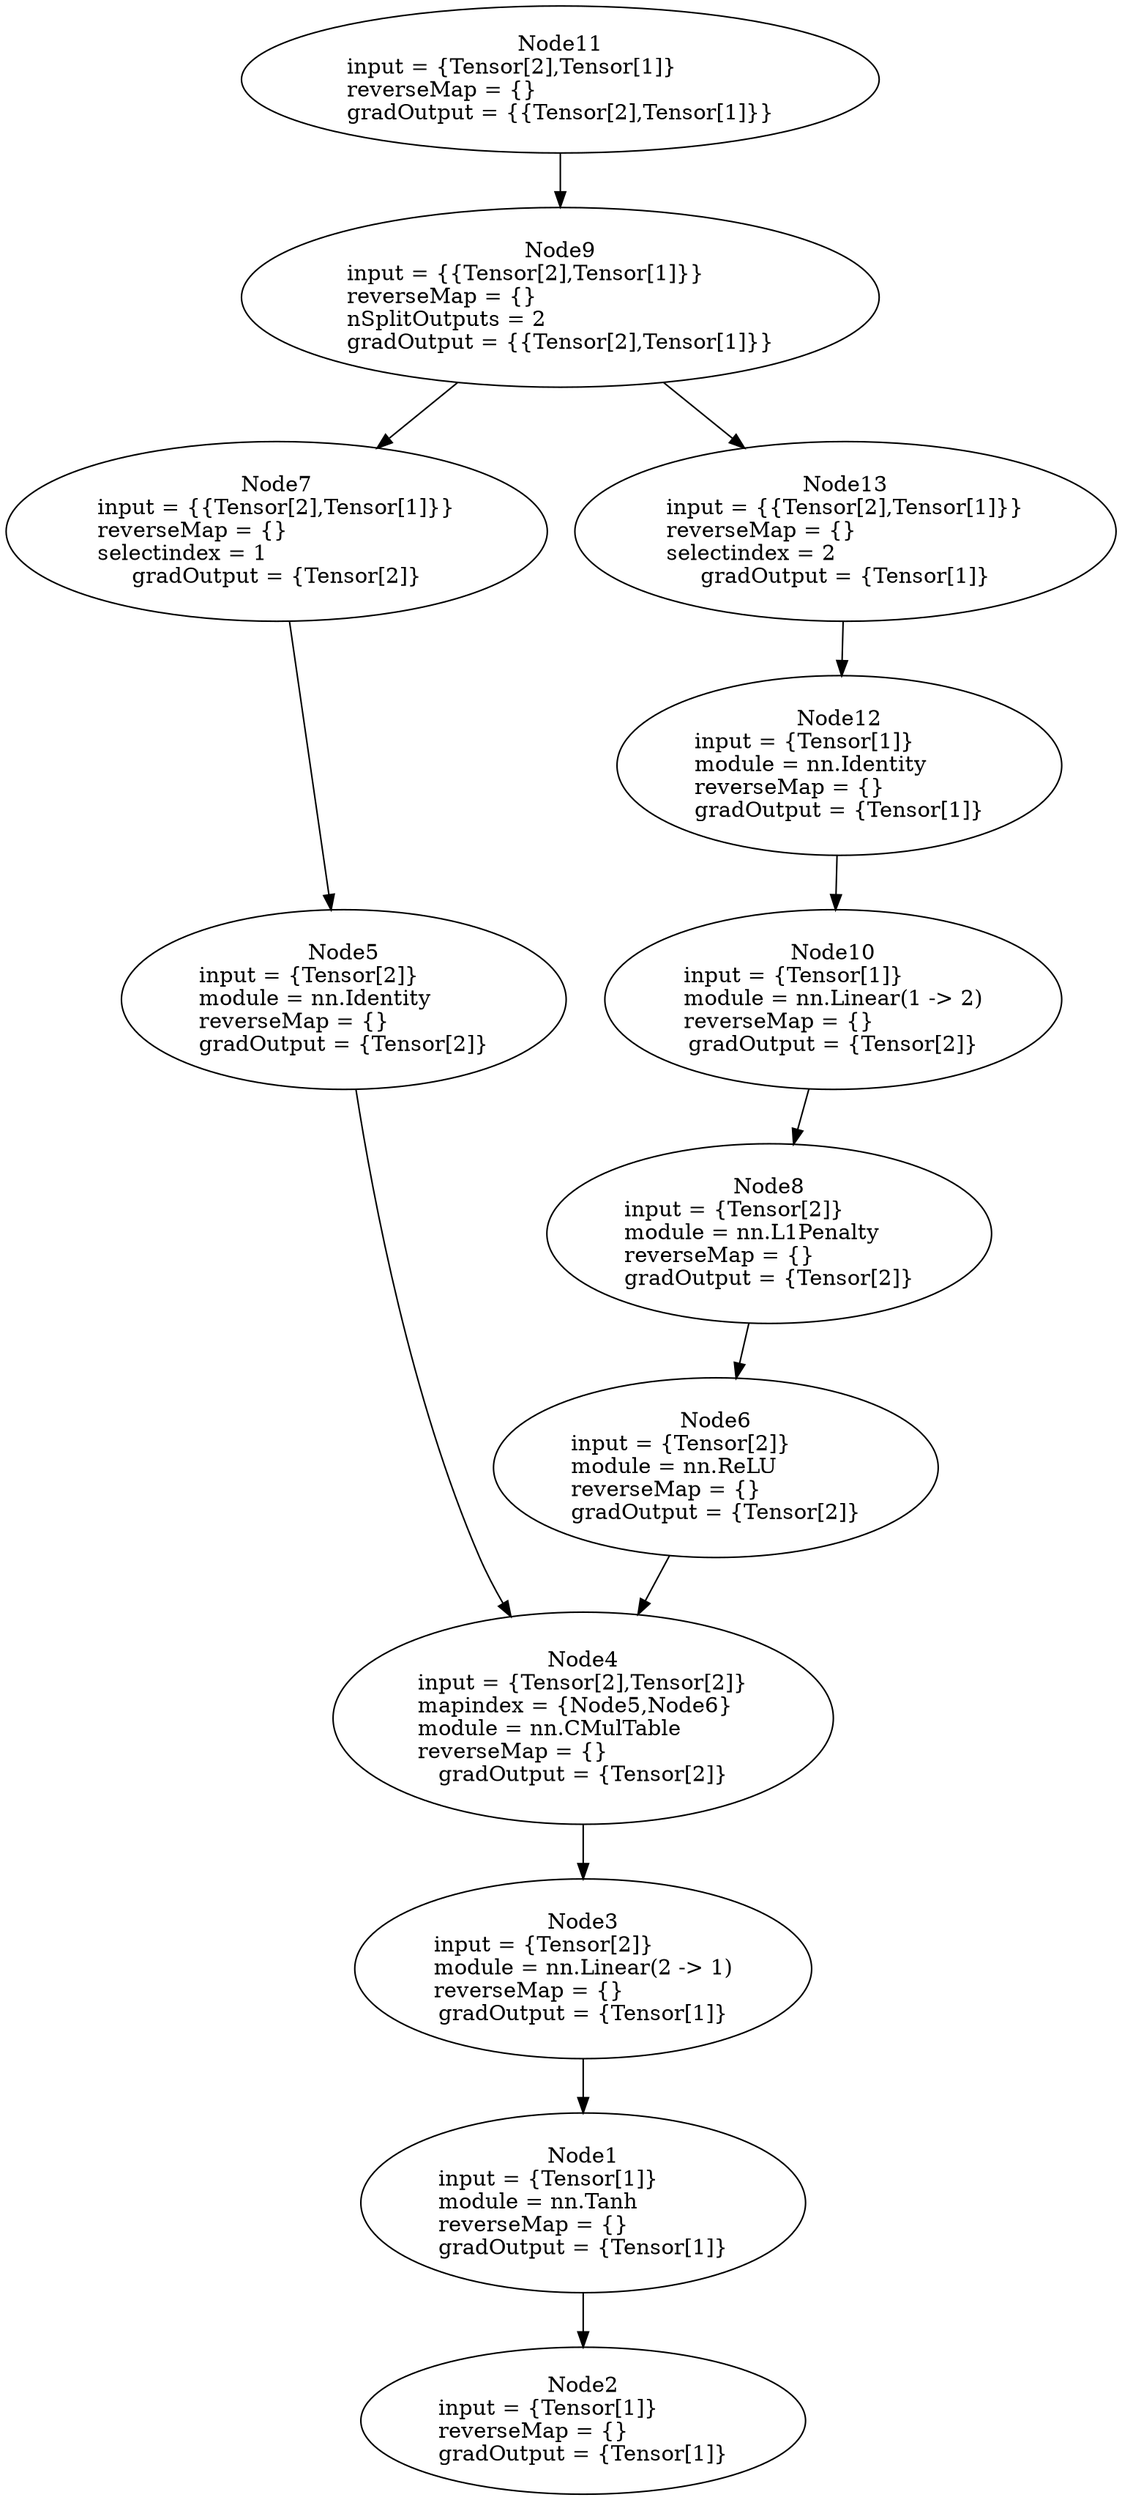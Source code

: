 digraph G {
	graph [bb="0,0,524.8,1630"];
	node [label="\N",
		shape=oval
	];
	n1	 [height=1.6303,
		label="Node1\ninput = {Tensor[1]}\lmodule = nn.Tanh\lreverseMap = {}\lgradOutput = {Tensor[1]}",
		pos="284.3,190.86",
		tooltip="[TME5.lua]:46_",
		width=3.1623];
	n2	 [height=1.3356,
		label="Node2\ninput = {Tensor[1]}\lreverseMap = {}\lgradOutput = {Tensor[1]}",
		pos="284.3,48.083",
		tooltip="[[C]]:-1_",
		width=3.1623];
	n1 -> n2	 [pos="e,284.3,96.295 284.3,131.79 284.3,123.39 284.3,114.74 284.3,106.36"];
	n3	 [height=1.6303,
		label="Node3\ninput = {Tensor[2]}\lmodule = nn.Linear(2 -> 1)\lreverseMap = {}\lgradOutput = {Tensor[1]}",
		pos="284.3,344.24",
		tooltip="[TME5.lua]:45_",
		width=3.3195];
	n3 -> n1	 [pos="e,284.3,249.8 284.3,285.14 284.3,276.9 284.3,268.37 284.3,259.96"];
	n4	 [height=1.9249,
		label="Node4\ninput = {Tensor[2],Tensor[2]}\lmapindex = {Node5,Node6}\lmodule = nn.CMulTable\lreverseMap = {}\lgradOutput = {Tensor[2]}",
		pos="284.3,508.22",
		tooltip="[TME5.lua]:44_",
		width=3.6141];
	n4 -> n3	 [pos="e,284.3,403.05 284.3,438.53 284.3,430.13 284.3,421.55 284.3,413.16"];
	n5	 [height=1.6303,
		label="Node5\ninput = {Tensor[2]}\lmodule = nn.Identity\lreverseMap = {}\lgradOutput = {Tensor[2]}",
		pos="149.3,978.97",
		tooltip="[TME5.lua]:39_",
		width=3.1623];
	n5 -> n4	 [pos="e,253.71,575.63 160.46,920.32 175.2,847.76 203.54,719.76 239.3,613.52 242.44,604.2 246.06,594.55 249.86,585.06"];
	n6	 [height=1.6303,
		label="Node6\ninput = {Tensor[2]}\lmodule = nn.ReLU\lreverseMap = {}\lgradOutput = {Tensor[2]}",
		pos="362.3,672.21",
		tooltip="[TME5.lua]:43_",
		width=3.1623];
	n6 -> n4	 [pos="e,316.28,575.63 335.24,615.01 330.56,605.28 325.62,595.03 320.74,584.89"];
	n7	 [height=1.6303,
		label="Node7\ninput = {{Tensor[2],Tensor[1]}}\lreverseMap = {}\lselectindex = 1\lgradOutput = {Tensor[2]}",
		pos="139.3,1132.3",
		tooltip="[[C]]:-1_-1",
		width=3.8694];
	n7 -> n5	 [pos="e,145.49,1037.7 143.14,1073.3 143.69,1065 144.25,1056.4 144.81,1047.9"];
	n8	 [height=1.6303,
		label="Node8\ninput = {Tensor[2]}\lmodule = nn.L1Penalty\lreverseMap = {}\lgradOutput = {Tensor[2]}",
		pos="390.3,825.59",
		tooltip="[TME5.lua]:42_",
		width=3.1623];
	n8 -> n6	 [pos="e,372.94,730.71 379.63,766.93 378.04,758.31 376.38,749.35 374.76,740.55"];
	n9	 [height=1.6303,
		label="Node9\ninput = {{Tensor[2],Tensor[1]}}\lreverseMap = {}\lnSplitOutputs = 2\lgradOutput = {{Tensor[2],Tensor[1]}}",
		pos="248.3,1439.1",
		tooltip="[[C]]:-1_ split at [.../mathieu/torch/install/share/lua/5.1/nngraph/gmodule.lua]:96-mnode",
		width=4.5373];
	n9 -> n7	 [pos="e,159.71,1190.4 227.8,1380.8 209.41,1329.4 182.44,1254 163.11,1199.9"];
	n13	 [height=1.6303,
		label="Node13\ninput = {{Tensor[2],Tensor[1]}}\lreverseMap = {}\lselectindex = 2\lgradOutput = {Tensor[1]}",
		pos="384.3,1285.7",
		tooltip="[[C]]:-1_-2",
		width=3.8694];
	n9 -> n13	 [pos="e,335.76,1340.8 297.78,1383 307.94,1371.7 318.69,1359.8 329.03,1348.2"];
	n10	 [height=1.6303,
		label="Node10\ninput = {Tensor[1]}\lmodule = nn.Linear(1 -> 2)\lreverseMap = {}\lgradOutput = {Tensor[2]}",
		pos="405.3,978.97",
		tooltip="[TME5.lua]:41_",
		width=3.3195];
	n10 -> n8	 [pos="e,396.02,884.34 399.59,920.31 398.75,911.84 397.88,903.05 397.02,894.4"];
	n11	 [height=1.3356,
		label="Node11\ninput = {Tensor[2],Tensor[1]}\lreverseMap = {}\lgradOutput = {{Tensor[2],Tensor[1]}}",
		pos="248.3,1581.9",
		tooltip="[[C]]:-1_",
		width=4.5373];
	n11 -> n9	 [pos="e,248.3,1498.3 248.3,1533.6 248.3,1525.5 248.3,1516.8 248.3,1508.3"];
	n12	 [height=1.6303,
		label="Node12\ninput = {Tensor[1]}\lmodule = nn.Identity\lreverseMap = {}\lgradOutput = {Tensor[1]}",
		pos="410.3,1132.3",
		tooltip="[TME5.lua]:40_",
		width=3.1623];
	n12 -> n10	 [pos="e,407.21,1037.7 408.38,1073.3 408.11,1065 407.82,1056.4 407.54,1047.9"];
	n13 -> n12	 [pos="e,400.42,1190.8 394.2,1227.1 395.67,1218.5 397.19,1209.7 398.68,1201"];
}
